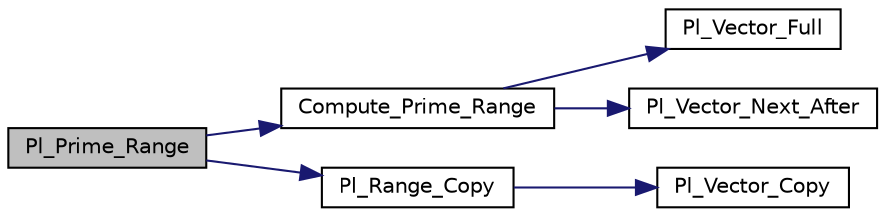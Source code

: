 digraph "Pl_Prime_Range"
{
  edge [fontname="Helvetica",fontsize="10",labelfontname="Helvetica",labelfontsize="10"];
  node [fontname="Helvetica",fontsize="10",shape=record];
  rankdir="LR";
  Node1 [label="Pl_Prime_Range",height=0.2,width=0.4,color="black", fillcolor="grey75", style="filled", fontcolor="black"];
  Node1 -> Node2 [color="midnightblue",fontsize="10",style="solid",fontname="Helvetica"];
  Node2 [label="Compute_Prime_Range",height=0.2,width=0.4,color="black", fillcolor="white", style="filled",URL="$fd__prime__c_8c.html#a30372e1fa62b55e9b665d97146181da0"];
  Node2 -> Node3 [color="midnightblue",fontsize="10",style="solid",fontname="Helvetica"];
  Node3 [label="Pl_Vector_Full",height=0.2,width=0.4,color="black", fillcolor="white", style="filled",URL="$fd__range_8c.html#a4eabe9d15c96288e7060d4122274f6f0"];
  Node2 -> Node4 [color="midnightblue",fontsize="10",style="solid",fontname="Helvetica"];
  Node4 [label="Pl_Vector_Next_After",height=0.2,width=0.4,color="black", fillcolor="white", style="filled",URL="$fd__range_8c.html#a005e506b40afe41ea807a6be7c7e6416"];
  Node1 -> Node5 [color="midnightblue",fontsize="10",style="solid",fontname="Helvetica"];
  Node5 [label="Pl_Range_Copy",height=0.2,width=0.4,color="black", fillcolor="white", style="filled",URL="$fd__range_8c.html#a84a1b977811b34403aa33b60c2cab73c"];
  Node5 -> Node6 [color="midnightblue",fontsize="10",style="solid",fontname="Helvetica"];
  Node6 [label="Pl_Vector_Copy",height=0.2,width=0.4,color="black", fillcolor="white", style="filled",URL="$fd__range_8c.html#a87fdca8e2996885ee3c9946eacb221bc"];
}
